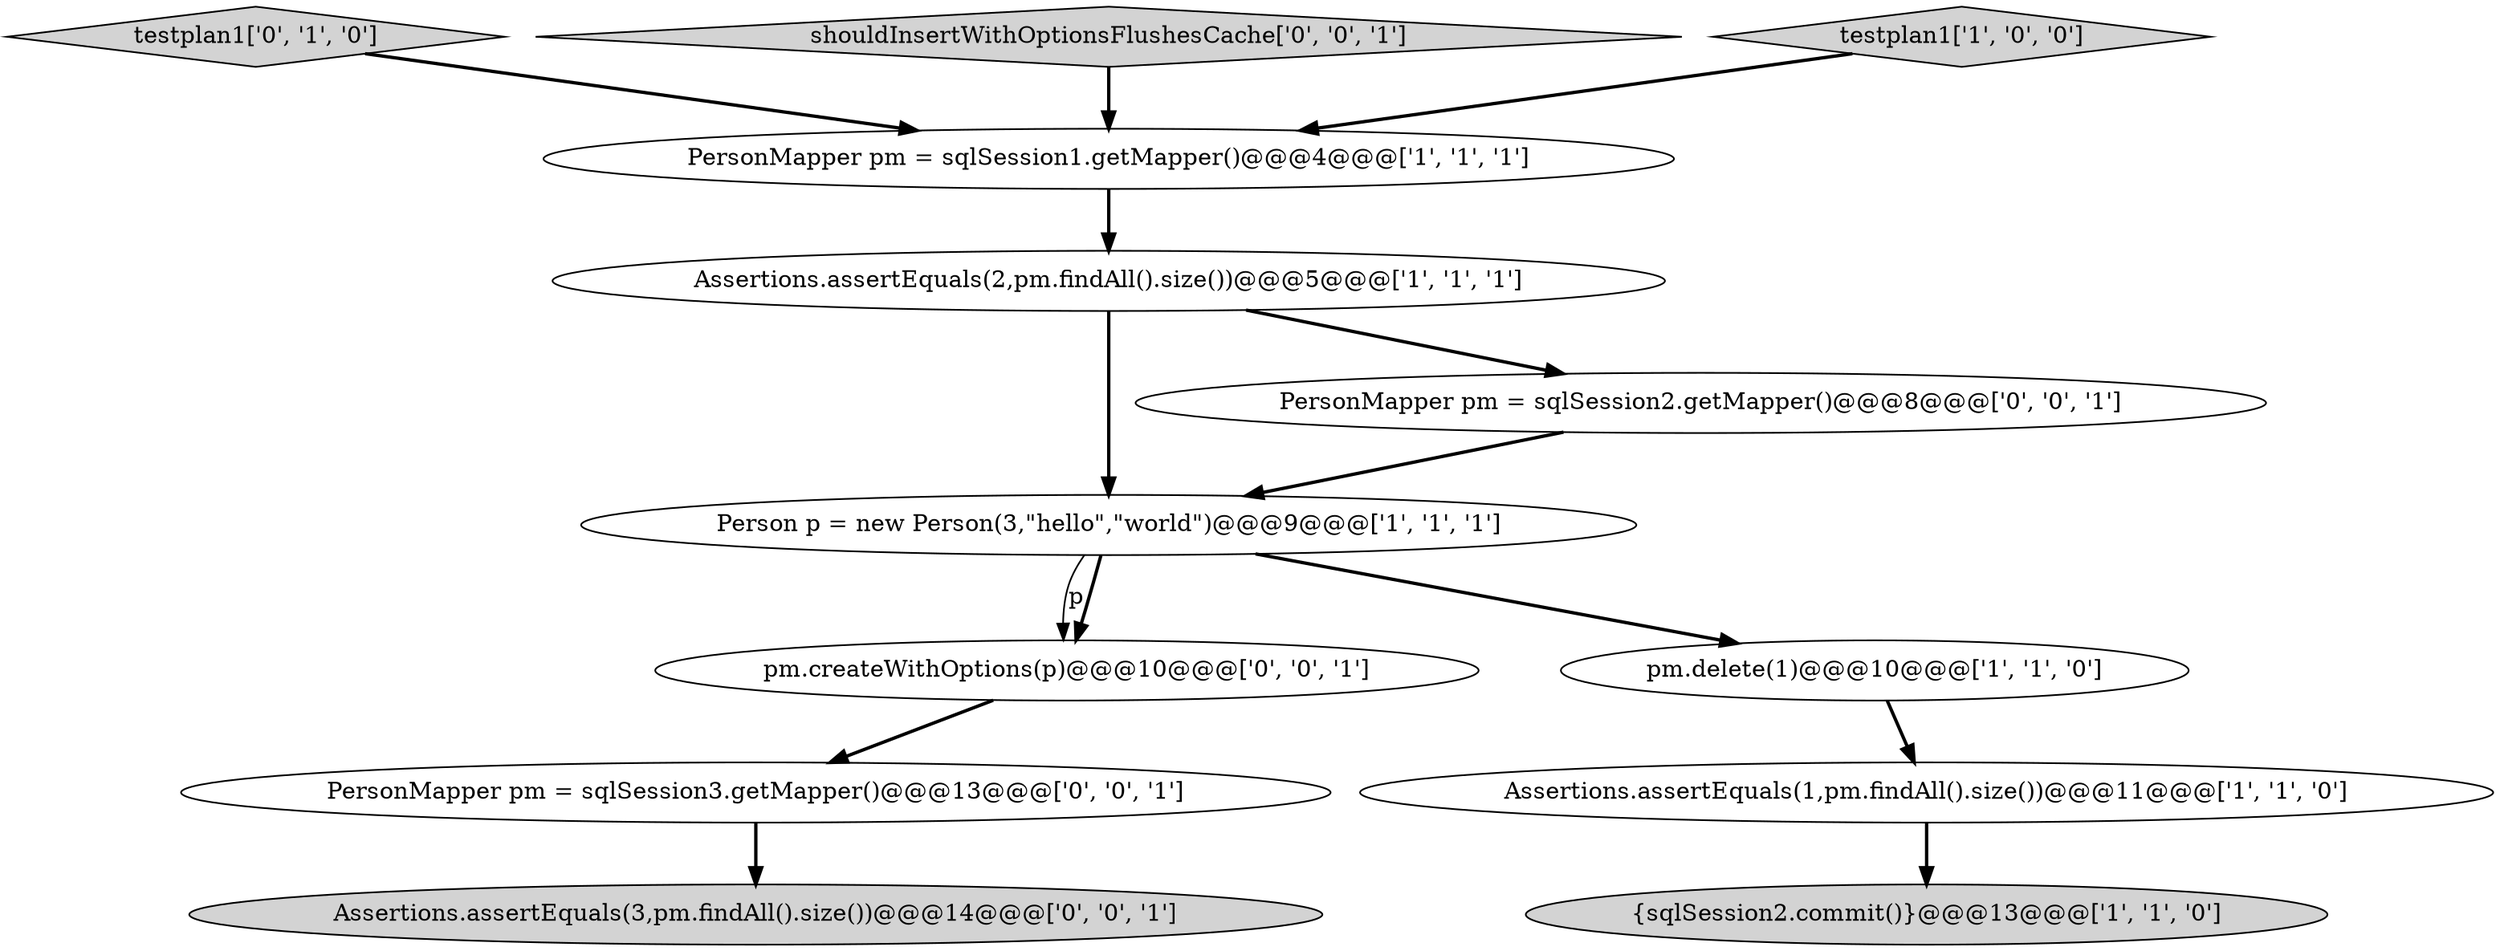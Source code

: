 digraph {
0 [style = filled, label = "PersonMapper pm = sqlSession1.getMapper()@@@4@@@['1', '1', '1']", fillcolor = white, shape = ellipse image = "AAA0AAABBB1BBB"];
11 [style = filled, label = "Assertions.assertEquals(3,pm.findAll().size())@@@14@@@['0', '0', '1']", fillcolor = lightgray, shape = ellipse image = "AAA0AAABBB3BBB"];
12 [style = filled, label = "PersonMapper pm = sqlSession3.getMapper()@@@13@@@['0', '0', '1']", fillcolor = white, shape = ellipse image = "AAA0AAABBB3BBB"];
1 [style = filled, label = "Assertions.assertEquals(2,pm.findAll().size())@@@5@@@['1', '1', '1']", fillcolor = white, shape = ellipse image = "AAA0AAABBB1BBB"];
7 [style = filled, label = "testplan1['0', '1', '0']", fillcolor = lightgray, shape = diamond image = "AAA0AAABBB2BBB"];
9 [style = filled, label = "shouldInsertWithOptionsFlushesCache['0', '0', '1']", fillcolor = lightgray, shape = diamond image = "AAA0AAABBB3BBB"];
3 [style = filled, label = "{sqlSession2.commit()}@@@13@@@['1', '1', '0']", fillcolor = lightgray, shape = ellipse image = "AAA0AAABBB1BBB"];
2 [style = filled, label = "Person p = new Person(3,\"hello\",\"world\")@@@9@@@['1', '1', '1']", fillcolor = white, shape = ellipse image = "AAA0AAABBB1BBB"];
8 [style = filled, label = "PersonMapper pm = sqlSession2.getMapper()@@@8@@@['0', '0', '1']", fillcolor = white, shape = ellipse image = "AAA0AAABBB3BBB"];
5 [style = filled, label = "testplan1['1', '0', '0']", fillcolor = lightgray, shape = diamond image = "AAA0AAABBB1BBB"];
10 [style = filled, label = "pm.createWithOptions(p)@@@10@@@['0', '0', '1']", fillcolor = white, shape = ellipse image = "AAA0AAABBB3BBB"];
6 [style = filled, label = "pm.delete(1)@@@10@@@['1', '1', '0']", fillcolor = white, shape = ellipse image = "AAA0AAABBB1BBB"];
4 [style = filled, label = "Assertions.assertEquals(1,pm.findAll().size())@@@11@@@['1', '1', '0']", fillcolor = white, shape = ellipse image = "AAA0AAABBB1BBB"];
4->3 [style = bold, label=""];
6->4 [style = bold, label=""];
1->2 [style = bold, label=""];
7->0 [style = bold, label=""];
1->8 [style = bold, label=""];
2->10 [style = solid, label="p"];
9->0 [style = bold, label=""];
5->0 [style = bold, label=""];
8->2 [style = bold, label=""];
2->10 [style = bold, label=""];
10->12 [style = bold, label=""];
2->6 [style = bold, label=""];
0->1 [style = bold, label=""];
12->11 [style = bold, label=""];
}
